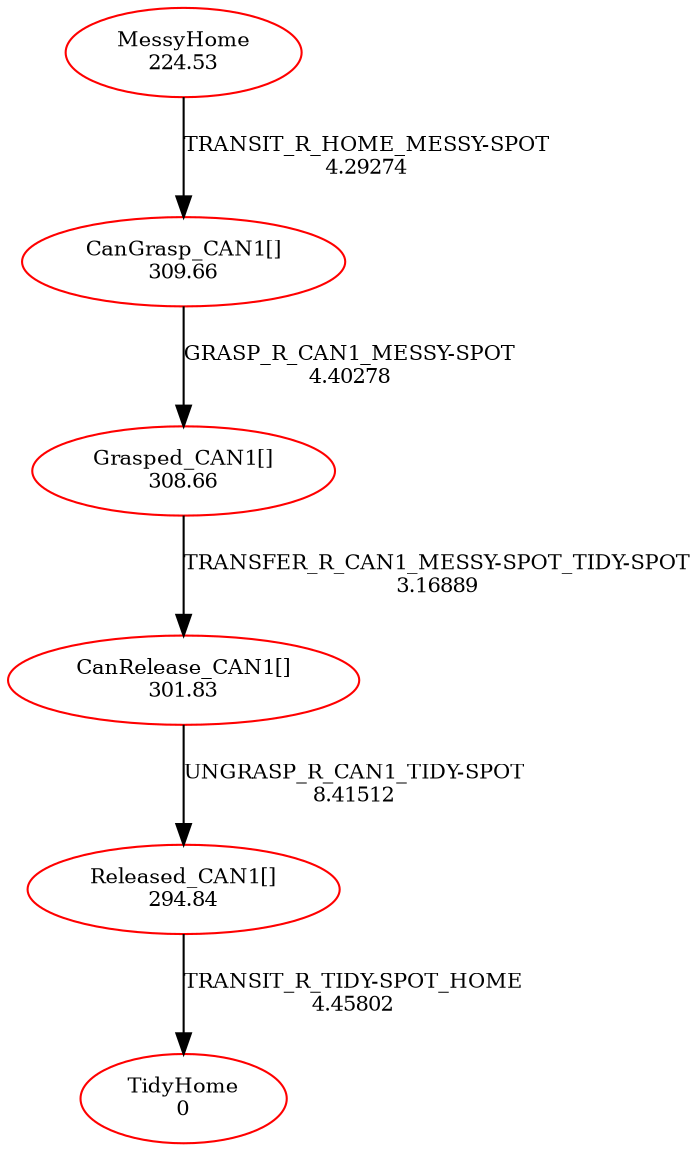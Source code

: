 digraph G {
0[label="MessyHome\n224.53",fontsize="10",color="red"];
1[label="TidyHome\n0",fontsize="10",color="red"];
2[label="CanGrasp_CAN1[]\n309.66",fontsize="10",color="red"];
3[label="Grasped_CAN1[]\n308.66",fontsize="10",color="red"];
4[label="CanRelease_CAN1[]\n301.83",fontsize="10",color="red"];
5[label="Released_CAN1[]\n294.84",fontsize="10",color="red"];
0->2 [label="TRANSIT_R_HOME_MESSY-SPOT\n4.29274",fontsize="10"];
2->3 [label="GRASP_R_CAN1_MESSY-SPOT\n4.40278",fontsize="10"];
3->4 [label="TRANSFER_R_CAN1_MESSY-SPOT_TIDY-SPOT\n3.16889",fontsize="10"];
4->5 [label="UNGRASP_R_CAN1_TIDY-SPOT\n8.41512",fontsize="10"];
5->1 [label="TRANSIT_R_TIDY-SPOT_HOME\n4.45802",fontsize="10"];
}
